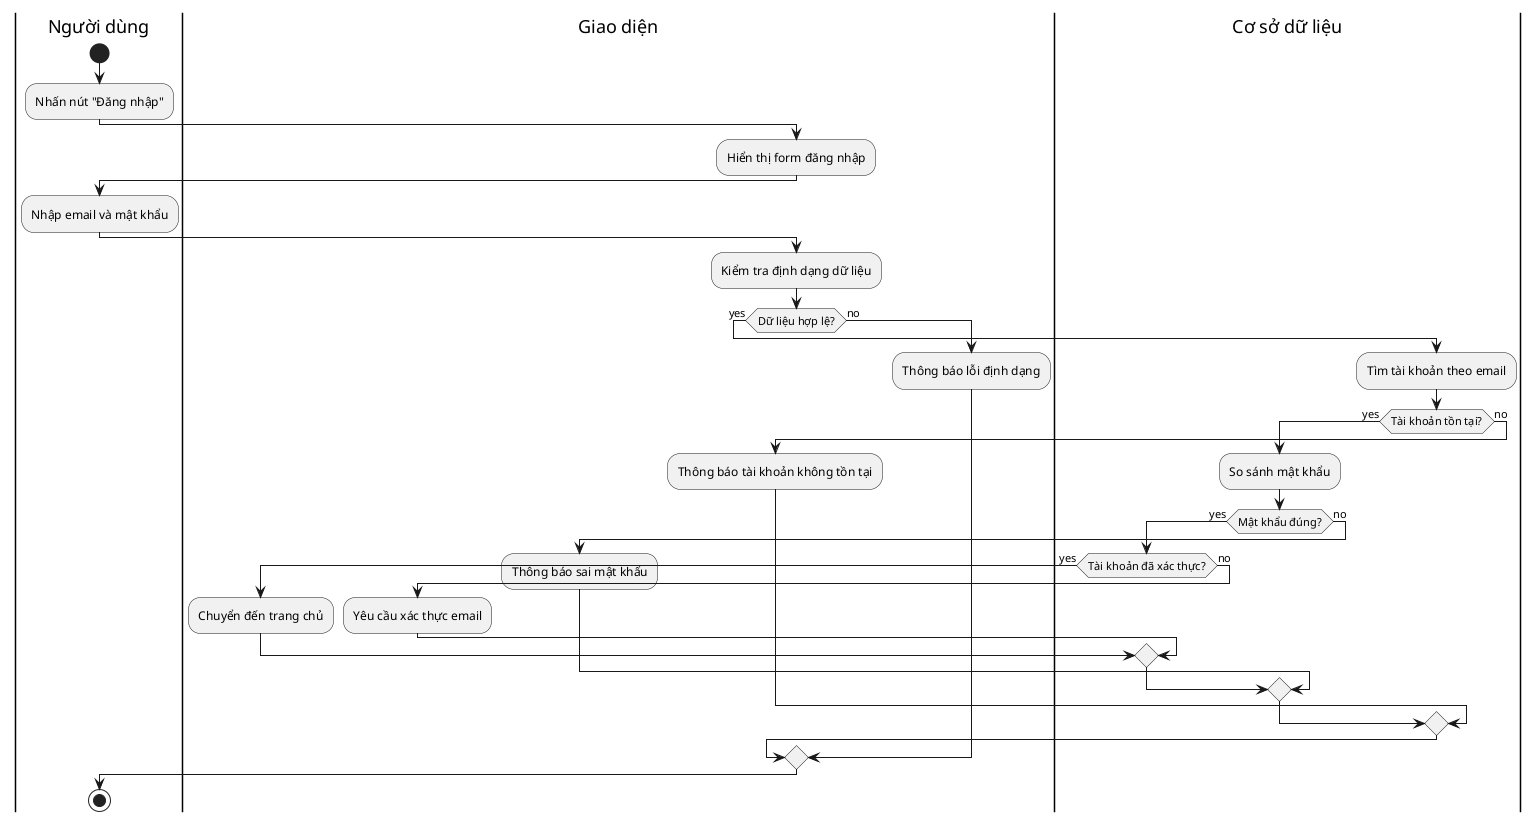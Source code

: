 @startuml
|Người dùng|
start
:Nhấn nút "Đăng nhập";
|Giao diện|
:Hiển thị form đăng nhập;
|Người dùng|
:Nhập email và mật khẩu;
|Giao diện|
:Kiểm tra định dạng dữ liệu;
if (Dữ liệu hợp lệ?) then (yes)
  |Cơ sở dữ liệu|
  :Tìm tài khoản theo email;
  if (Tài khoản tồn tại?) then (yes)
    :So sánh mật khẩu;
    if (Mật khẩu đúng?) then (yes)
      if (Tài khoản đã xác thực?) then (yes)
        |Giao diện|
        :Chuyển đến trang chủ;
      else (no)
        |Giao diện|
        :Yêu cầu xác thực email;
      endif
    else (no)
      |Giao diện|
      :Thông báo sai mật khẩu;
    endif
  else (no)
    |Giao diện|
    :Thông báo tài khoản không tồn tại;
  endif
else (no)
  |Giao diện|
  :Thông báo lỗi định dạng;
endif
|Người dùng|
stop
@enduml
